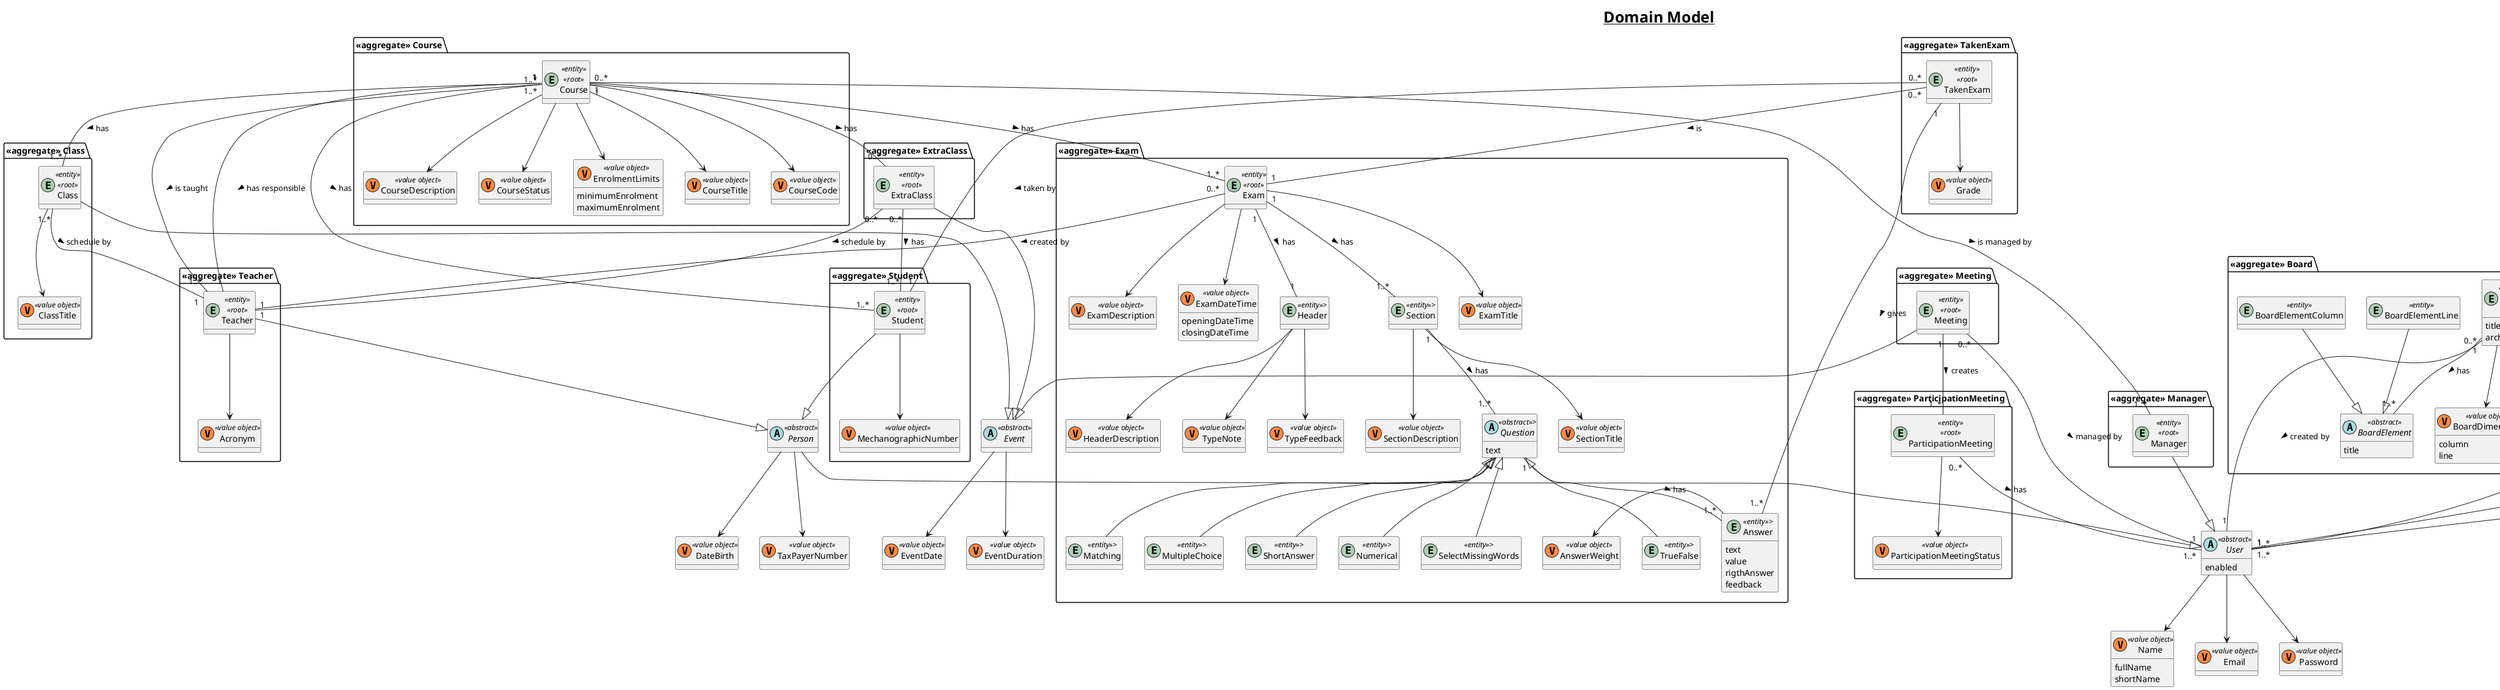 @startuml

top to bottom direction

skinparam titleFontSize 25
title <u>Domain Model</u>

hide methods
skinparam classAttributeIconSize 0


'Person
abstract Person <<abstract>>
class TaxPayerNumber <<(V, #FF8B40) value object>>
class DateBirth <<(V, #FF8B40) value object>>

'Teacher
package "<<aggregate>> Teacher" {
    entity Teacher <<entity>> <<root>>
    class Acronym <<(V, #FF8B40) value object>>
}

'Student
package "<<aggregate>> Student" {
    entity Student <<entity>> <<root>>
    class MechanographicNumber <<(V, #FF8B40) value object>>
}

'Manager
package "<<aggregate>> Manager" {
    entity Manager <<entity>> <<root>>
}

'User
abstract User <<abstract>> {
    enabled
}
class Name <<(V, #FF8B40) value object>> {
    fullName
    shortName
}
class Email <<(V, #FF8B40) value object>>
class Password <<(V, #FF8B40) value object>>

'Invitation
package "<<aggregate>> Invitation" {
    entity Invitation <<entity>> <<root>>
    class Validity <<(V, #FF8B40) value object>> {
        startDate
        endDate
    }
}

'PostIt
package "<<aggregate>> PostIt" {
    entity PostIt <<entity>> <<root>> {
        text
    }
    class PostItPosition <<(V, #FF8B40) value object>> {
        column
        line
    }

    class PostItType <<(V, #FF8B40) value object>>
    class PostTimeStamp <<(V, #FF8B40) value object>>
    class PostItStatus <<(V, #FF8B40) value object>>
}

'Board
package "<<aggregate>> Board" {
    entity Board <<entity>> <<root>> {
        title
        archived
    }

    class BoardDimensions <<(V, #FF8B40) value object>> {
        column
        line
    }

    'BoardElement
    abstract BoardElement <<abstract>> {
        title
    }

    entity BoardElementLine <<entity>>
    entity BoardElementColumn <<entity>>
}

'BoardMembers
package "<<aggregate>> BoardMembers" {
    entity BoardMembers <<entity>> <<root>> {
        joinedDate
    }

    class AccessPermission <<(V, #FF8B40) value object>>
}

'Course
package "<<aggregate>> Course" {
    entity Course <<entity>> <<root>>
    class CourseTitle <<(V, #FF8B40) value object>>
    class CourseCode <<(V, #FF8B40) value object>>
    class CourseDescription <<(V, #FF8B40) value object>>
    class CourseStatus <<(V, #FF8B40) value object>>
    class EnrolmentLimits  <<(V, #FF8B40) value object>> {
        minimumEnrolment
        maximumEnrolment
    }
}

'ExtraClass
package "<<aggregate>> ExtraClass" {
    entity ExtraClass <<entity>> <<root>>
}

'Class
package "<<aggregate>> Class" {
    entity Class <<entity>> <<root>>
    class ClassTitle <<(V, #FF8B40) value object>>
}

'Meeting
package "<<aggregate>> Meeting" {
    entity Meeting <<entity>> <<root>>
}

'ParticipationMeeting
package "<<aggregate>> ParticipationMeeting" {
    entity ParticipationMeeting <<entity>> <<root>>
    class ParticipationMeetingStatus <<(V, #FF8B40) value object>>
}

'Event
abstract Event <<abstract>>
class EventDuration <<(V, #FF8B40) value object>>
class EventDate <<(V, #FF8B40) value object>>

'TakenExam
package "<<aggregate>> TakenExam" {
    entity TakenExam <<entity>> <<root>>
    class Grade <<(V, #FF8B40) value object>>
}

'Exam
package "<<aggregate>> Exam" {
    entity Exam <<entity>> <<root>>
    class ExamTitle <<(V, #FF8B40) value object>>
    class ExamDescription <<(V, #FF8B40) value object>>
    class ExamDateTime <<(V, #FF8B40) value object>> {
        openingDateTime
        closingDateTime
    }

    'Header
    entity Header <<entity>>>
    class TypeNote <<(V, #FF8B40) value object>>
    class TypeFeedback <<(V, #FF8B40) value object>>
    class HeaderDescription <<(V, #FF8B40) value object>>

    'Section
    entity Section <<entity>>>
    class SectionTitle <<(V, #FF8B40) value object>>
    class SectionDescription <<(V, #FF8B40) value object>>

    'Answer
    entity Answer <<entity>>> {
        text
        value
        rigthAnswer
        feedback
    }
    class AnswerWeight <<(V, #FF8B40) value object>>

    'Question
    abstract Question <<abstract>>> {
        text
    }
    entity Matching <<entity>>>
    entity MultipleChoice <<entity>>>
    entity ShortAnswer <<entity>>>
    entity Numerical <<entity>>>
    entity SelectMissingWords <<entity>>>
    entity TrueFalse <<entity>>>
}

Person --|> User
Person -down-> TaxPayerNumber
Person -down-> DateBirth

Teacher --|> Person
Teacher -down-> Acronym

Student --|> Person
Student -down-> MechanographicNumber

Manager --|> User

User -down-> Name
User -down-> Email
User -down-> Password

Invitation -down-> Validity
Invitation "0..*" -- "1" User : has >

PostIt -down-> PostItPosition
PostIt -down-> PostItType
PostIt -down-> PostTimeStamp
PostIt -down-> PostItStatus
PostIt "1" -- "1" PostIt : precedes >
PostIt "0..*" -- "1..*" User : managed by >

Board -down-> BoardDimensions
Board "1" -- "1..*" BoardElement : has >
Board "1" -- "1..*" BoardMembers : has >
Board "1" -- "0..*" PostIt : has >
Board "1" -- "0..*" Invitation : for >
Board "0..*" -- "1" User : created by >

BoardElementLine --|> BoardElement
BoardElementColumn --|> BoardElement

BoardMembers -down-> AccessPermission
BoardMembers "0..*" -- "1..*" User : has >

Course -down-> CourseTitle
Course -down-> CourseCode
Course -down-> CourseDescription
Course -down-> CourseStatus
Course -down-> EnrolmentLimits
Course "1" -- "0..*" ExtraClass : has >
Course "1" -- "1..*" Class : has >
Course "1" -- "1..*" Exam : has >
Course "1" -- "1" Teacher : has responsible >
Course "1..*" -- "1..*" Teacher : is taught >
Course "1..*" -- "1..*" Student : has >
Course "0..*" -- "1..*" Manager : is managed by >

ExtraClass --|> Event
ExtraClass "0..*" -- "1..*" Student : has >
ExtraClass "0..*" -- "1" Teacher : schedule by >

Class --|> Event
Class -down-> ClassTitle
Class "1..*" -- "1" Teacher : schedule by >

Meeting --|> Event
Meeting "1" -- "1..*" ParticipationMeeting : creates >
Meeting "0..*" -- "1" User : managed by >

ParticipationMeeting -down-> ParticipationMeetingStatus
ParticipationMeeting "0..*" -- "1..*" User : has >

Event -down-> EventDuration
Event -down-> EventDate

TakenExam -down-> Grade
TakenExam "0..*" -- "1" Student : taken by >
TakenExam "0..*" -- "1" Exam : is >
TakenExam "1" -- "1..*" Answer : gives >

Exam -down-> ExamTitle
Exam -down-> ExamDateTime
Exam -down-> ExamDescription
Exam "1" -- "1" Header : has >
Exam "1" -- "1..*" Section : has >
Exam "0..*" -- "1" Teacher : created by >

Header -down-> TypeNote
Header -down-> TypeFeedback
Header -down-> HeaderDescription

Section -down-> SectionDescription
Section -down-> SectionTitle
Section "1" -- "1..*" Question : has >

Question "1" -- "1..*" Answer : has >

Matching -up-|> Question
MultipleChoice -up-|> Question
ShortAnswer -up-|> Question
Numerical -up-|> Question
SelectMissingWords -up-|> Question
TrueFalse -up-|> Question

Answer -left-> AnswerWeight

@enduml